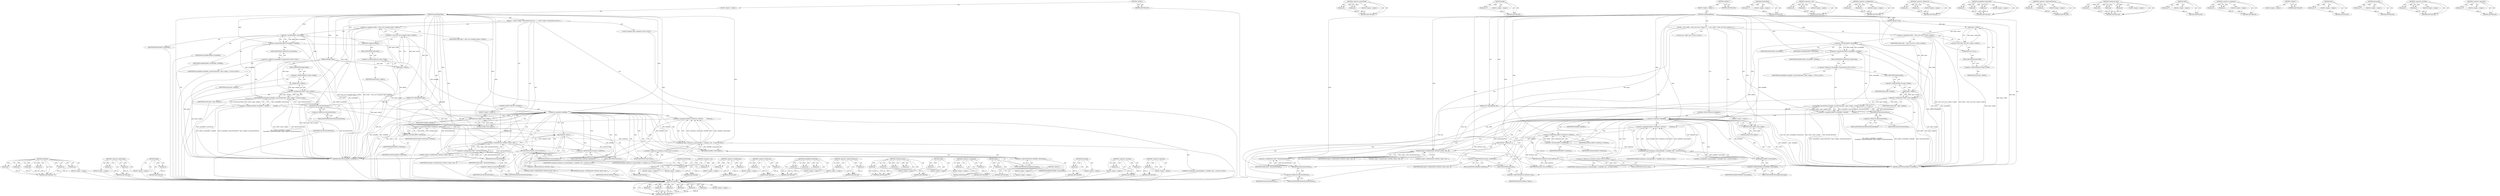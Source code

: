 digraph "&lt;operator&gt;.logicalNot" {
vulnerable_177 [label=<(METHOD,readPixels)>];
vulnerable_178 [label=<(PARAM,p1)>];
vulnerable_179 [label=<(PARAM,p2)>];
vulnerable_180 [label=<(PARAM,p3)>];
vulnerable_181 [label=<(PARAM,p4)>];
vulnerable_182 [label=<(PARAM,p5)>];
vulnerable_183 [label=<(PARAM,p6)>];
vulnerable_184 [label=<(BLOCK,&lt;empty&gt;,&lt;empty&gt;)>];
vulnerable_185 [label=<(METHOD_RETURN,ANY)>];
vulnerable_128 [label=<(METHOD,&lt;operator&gt;.greaterThan)>];
vulnerable_129 [label=<(PARAM,p1)>];
vulnerable_130 [label=<(PARAM,p2)>];
vulnerable_131 [label=<(BLOCK,&lt;empty&gt;,&lt;empty&gt;)>];
vulnerable_132 [label=<(METHOD_RETURN,ANY)>];
vulnerable_154 [label=<(METHOD,height)>];
vulnerable_155 [label=<(PARAM,p1)>];
vulnerable_156 [label=<(BLOCK,&lt;empty&gt;,&lt;empty&gt;)>];
vulnerable_157 [label=<(METHOD_RETURN,ANY)>];
vulnerable_6 [label=<(METHOD,&lt;global&gt;)<SUB>1</SUB>>];
vulnerable_7 [label=<(BLOCK,&lt;empty&gt;,&lt;empty&gt;)<SUB>1</SUB>>];
vulnerable_8 [label=<(METHOD,copySkImageData)<SUB>1</SUB>>];
vulnerable_9 [label=<(PARAM,SkImage* input)<SUB>1</SUB>>];
vulnerable_10 [label=<(PARAM,const SkImageInfo&amp; info)<SUB>2</SUB>>];
vulnerable_11 [label=<(BLOCK,{
  size_t width = static_cast&lt;size_t&gt;(input-&gt;w...,{
  size_t width = static_cast&lt;size_t&gt;(input-&gt;w...)<SUB>2</SUB>>];
vulnerable_12 [label="<(LOCAL,size_t width: size_t)<SUB>3</SUB>>"];
vulnerable_13 [label=<(&lt;operator&gt;.assignment,width = static_cast&lt;size_t&gt;(input-&gt;width()))<SUB>3</SUB>>];
vulnerable_14 [label=<(IDENTIFIER,width,width = static_cast&lt;size_t&gt;(input-&gt;width()))<SUB>3</SUB>>];
vulnerable_15 [label=<(&lt;operator&gt;.cast,static_cast&lt;size_t&gt;(input-&gt;width()))<SUB>3</SUB>>];
vulnerable_16 [label=<(UNKNOWN,size_t,size_t)<SUB>3</SUB>>];
vulnerable_17 [label=<(width,input-&gt;width())<SUB>3</SUB>>];
vulnerable_18 [label=<(&lt;operator&gt;.indirectFieldAccess,input-&gt;width)<SUB>3</SUB>>];
vulnerable_19 [label=<(IDENTIFIER,input,input-&gt;width())<SUB>3</SUB>>];
vulnerable_20 [label=<(FIELD_IDENTIFIER,width,width)<SUB>3</SUB>>];
vulnerable_21 [label=<(&lt;operator&gt;.assignment,RefPtr&lt;ArrayBuffer&gt; dstBuffer =
       ArrayBuf...)<SUB>4</SUB>>];
vulnerable_22 [label=<(&lt;operator&gt;.greaterThan,RefPtr&lt;ArrayBuffer&gt; dstBuffer)<SUB>4</SUB>>];
vulnerable_23 [label=<(&lt;operator&gt;.lessThan,RefPtr&lt;ArrayBuffer)<SUB>4</SUB>>];
vulnerable_24 [label=<(IDENTIFIER,RefPtr,RefPtr&lt;ArrayBuffer)<SUB>4</SUB>>];
vulnerable_25 [label=<(IDENTIFIER,ArrayBuffer,RefPtr&lt;ArrayBuffer)<SUB>4</SUB>>];
vulnerable_26 [label=<(IDENTIFIER,dstBuffer,RefPtr&lt;ArrayBuffer&gt; dstBuffer)<SUB>4</SUB>>];
vulnerable_27 [label="<(ArrayBuffer.createOrNull,ArrayBuffer::createOrNull(width * input-&gt;height...)<SUB>5</SUB>>"];
vulnerable_28 [label="<(&lt;operator&gt;.fieldAccess,ArrayBuffer::createOrNull)<SUB>5</SUB>>"];
vulnerable_29 [label="<(IDENTIFIER,ArrayBuffer,ArrayBuffer::createOrNull(width * input-&gt;height...)<SUB>5</SUB>>"];
vulnerable_30 [label=<(FIELD_IDENTIFIER,createOrNull,createOrNull)<SUB>5</SUB>>];
vulnerable_31 [label=<(&lt;operator&gt;.multiplication,width * input-&gt;height())<SUB>5</SUB>>];
vulnerable_32 [label=<(IDENTIFIER,width,width * input-&gt;height())<SUB>5</SUB>>];
vulnerable_33 [label=<(height,input-&gt;height())<SUB>5</SUB>>];
vulnerable_34 [label=<(&lt;operator&gt;.indirectFieldAccess,input-&gt;height)<SUB>5</SUB>>];
vulnerable_35 [label=<(IDENTIFIER,input,input-&gt;height())<SUB>5</SUB>>];
vulnerable_36 [label=<(FIELD_IDENTIFIER,height,height)<SUB>5</SUB>>];
vulnerable_37 [label=<(bytesPerPixel,info.bytesPerPixel())<SUB>5</SUB>>];
vulnerable_38 [label=<(&lt;operator&gt;.fieldAccess,info.bytesPerPixel)<SUB>5</SUB>>];
vulnerable_39 [label=<(IDENTIFIER,info,info.bytesPerPixel())<SUB>5</SUB>>];
vulnerable_40 [label=<(FIELD_IDENTIFIER,bytesPerPixel,bytesPerPixel)<SUB>5</SUB>>];
vulnerable_41 [label=<(CONTROL_STRUCTURE,IF,if (!dstBuffer))<SUB>6</SUB>>];
vulnerable_42 [label=<(&lt;operator&gt;.logicalNot,!dstBuffer)<SUB>6</SUB>>];
vulnerable_43 [label=<(IDENTIFIER,dstBuffer,!dstBuffer)<SUB>6</SUB>>];
vulnerable_44 [label=<(BLOCK,&lt;empty&gt;,&lt;empty&gt;)<SUB>7</SUB>>];
vulnerable_45 [label=<(RETURN,return nullptr;,return nullptr;)<SUB>7</SUB>>];
vulnerable_46 [label=<(LITERAL,nullptr,return nullptr;)<SUB>7</SUB>>];
vulnerable_47 [label=<(&lt;operator&gt;.assignment,RefPtr&lt;Uint8Array&gt; dstPixels =
      Uint8Array...)<SUB>8</SUB>>];
vulnerable_48 [label=<(&lt;operator&gt;.greaterThan,RefPtr&lt;Uint8Array&gt; dstPixels)<SUB>8</SUB>>];
vulnerable_49 [label=<(&lt;operator&gt;.lessThan,RefPtr&lt;Uint8Array)<SUB>8</SUB>>];
vulnerable_50 [label=<(IDENTIFIER,RefPtr,RefPtr&lt;Uint8Array)<SUB>8</SUB>>];
vulnerable_51 [label=<(IDENTIFIER,Uint8Array,RefPtr&lt;Uint8Array)<SUB>8</SUB>>];
vulnerable_52 [label=<(IDENTIFIER,dstPixels,RefPtr&lt;Uint8Array&gt; dstPixels)<SUB>8</SUB>>];
vulnerable_53 [label="<(Uint8Array.create,Uint8Array::create(dstBuffer, 0, dstBuffer-&gt;byt...)<SUB>9</SUB>>"];
vulnerable_54 [label="<(&lt;operator&gt;.fieldAccess,Uint8Array::create)<SUB>9</SUB>>"];
vulnerable_55 [label="<(IDENTIFIER,Uint8Array,Uint8Array::create(dstBuffer, 0, dstBuffer-&gt;byt...)<SUB>9</SUB>>"];
vulnerable_56 [label=<(FIELD_IDENTIFIER,create,create)<SUB>9</SUB>>];
vulnerable_57 [label="<(IDENTIFIER,dstBuffer,Uint8Array::create(dstBuffer, 0, dstBuffer-&gt;byt...)<SUB>9</SUB>>"];
vulnerable_58 [label="<(LITERAL,0,Uint8Array::create(dstBuffer, 0, dstBuffer-&gt;byt...)<SUB>9</SUB>>"];
vulnerable_59 [label=<(byteLength,dstBuffer-&gt;byteLength())<SUB>9</SUB>>];
vulnerable_60 [label=<(&lt;operator&gt;.indirectFieldAccess,dstBuffer-&gt;byteLength)<SUB>9</SUB>>];
vulnerable_61 [label=<(IDENTIFIER,dstBuffer,dstBuffer-&gt;byteLength())<SUB>9</SUB>>];
vulnerable_62 [label=<(FIELD_IDENTIFIER,byteLength,byteLength)<SUB>9</SUB>>];
vulnerable_63 [label=<(readPixels,input-&gt;readPixels(info, dstPixels-&gt;data(), widt...)<SUB>10</SUB>>];
vulnerable_64 [label=<(&lt;operator&gt;.indirectFieldAccess,input-&gt;readPixels)<SUB>10</SUB>>];
vulnerable_65 [label=<(IDENTIFIER,input,input-&gt;readPixels(info, dstPixels-&gt;data(), widt...)<SUB>10</SUB>>];
vulnerable_66 [label=<(FIELD_IDENTIFIER,readPixels,readPixels)<SUB>10</SUB>>];
vulnerable_67 [label=<(IDENTIFIER,info,input-&gt;readPixels(info, dstPixels-&gt;data(), widt...)<SUB>10</SUB>>];
vulnerable_68 [label=<(data,dstPixels-&gt;data())<SUB>10</SUB>>];
vulnerable_69 [label=<(&lt;operator&gt;.indirectFieldAccess,dstPixels-&gt;data)<SUB>10</SUB>>];
vulnerable_70 [label=<(IDENTIFIER,dstPixels,dstPixels-&gt;data())<SUB>10</SUB>>];
vulnerable_71 [label=<(FIELD_IDENTIFIER,data,data)<SUB>10</SUB>>];
vulnerable_72 [label=<(&lt;operator&gt;.multiplication,width * info.bytesPerPixel())<SUB>10</SUB>>];
vulnerable_73 [label=<(IDENTIFIER,width,width * info.bytesPerPixel())<SUB>10</SUB>>];
vulnerable_74 [label=<(bytesPerPixel,info.bytesPerPixel())<SUB>10</SUB>>];
vulnerable_75 [label=<(&lt;operator&gt;.fieldAccess,info.bytesPerPixel)<SUB>10</SUB>>];
vulnerable_76 [label=<(IDENTIFIER,info,info.bytesPerPixel())<SUB>10</SUB>>];
vulnerable_77 [label=<(FIELD_IDENTIFIER,bytesPerPixel,bytesPerPixel)<SUB>10</SUB>>];
vulnerable_78 [label=<(LITERAL,0,input-&gt;readPixels(info, dstPixels-&gt;data(), widt...)<SUB>10</SUB>>];
vulnerable_79 [label=<(LITERAL,0,input-&gt;readPixels(info, dstPixels-&gt;data(), widt...)<SUB>11</SUB>>];
vulnerable_80 [label=<(RETURN,return dstPixels;,return dstPixels;)<SUB>12</SUB>>];
vulnerable_81 [label=<(IDENTIFIER,dstPixels,return dstPixels;)<SUB>12</SUB>>];
vulnerable_82 [label=<(METHOD_RETURN,PassRefPtr&lt;Uint8Array&gt;)<SUB>1</SUB>>];
vulnerable_84 [label=<(METHOD_RETURN,ANY)<SUB>1</SUB>>];
vulnerable_158 [label=<(METHOD,bytesPerPixel)>];
vulnerable_159 [label=<(PARAM,p1)>];
vulnerable_160 [label=<(BLOCK,&lt;empty&gt;,&lt;empty&gt;)>];
vulnerable_161 [label=<(METHOD_RETURN,ANY)>];
vulnerable_114 [label=<(METHOD,&lt;operator&gt;.cast)>];
vulnerable_115 [label=<(PARAM,p1)>];
vulnerable_116 [label=<(PARAM,p2)>];
vulnerable_117 [label=<(BLOCK,&lt;empty&gt;,&lt;empty&gt;)>];
vulnerable_118 [label=<(METHOD_RETURN,ANY)>];
vulnerable_149 [label=<(METHOD,&lt;operator&gt;.multiplication)>];
vulnerable_150 [label=<(PARAM,p1)>];
vulnerable_151 [label=<(PARAM,p2)>];
vulnerable_152 [label=<(BLOCK,&lt;empty&gt;,&lt;empty&gt;)>];
vulnerable_153 [label=<(METHOD_RETURN,ANY)>];
vulnerable_144 [label=<(METHOD,&lt;operator&gt;.fieldAccess)>];
vulnerable_145 [label=<(PARAM,p1)>];
vulnerable_146 [label=<(PARAM,p2)>];
vulnerable_147 [label=<(BLOCK,&lt;empty&gt;,&lt;empty&gt;)>];
vulnerable_148 [label=<(METHOD_RETURN,ANY)>];
vulnerable_138 [label=<(METHOD,ArrayBuffer.createOrNull)>];
vulnerable_139 [label=<(PARAM,p1)>];
vulnerable_140 [label=<(PARAM,p2)>];
vulnerable_141 [label=<(PARAM,p3)>];
vulnerable_142 [label=<(BLOCK,&lt;empty&gt;,&lt;empty&gt;)>];
vulnerable_143 [label=<(METHOD_RETURN,ANY)>];
vulnerable_123 [label=<(METHOD,&lt;operator&gt;.indirectFieldAccess)>];
vulnerable_124 [label=<(PARAM,p1)>];
vulnerable_125 [label=<(PARAM,p2)>];
vulnerable_126 [label=<(BLOCK,&lt;empty&gt;,&lt;empty&gt;)>];
vulnerable_127 [label=<(METHOD_RETURN,ANY)>];
vulnerable_166 [label=<(METHOD,Uint8Array.create)>];
vulnerable_167 [label=<(PARAM,p1)>];
vulnerable_168 [label=<(PARAM,p2)>];
vulnerable_169 [label=<(PARAM,p3)>];
vulnerable_170 [label=<(PARAM,p4)>];
vulnerable_171 [label=<(BLOCK,&lt;empty&gt;,&lt;empty&gt;)>];
vulnerable_172 [label=<(METHOD_RETURN,ANY)>];
vulnerable_119 [label=<(METHOD,width)>];
vulnerable_120 [label=<(PARAM,p1)>];
vulnerable_121 [label=<(BLOCK,&lt;empty&gt;,&lt;empty&gt;)>];
vulnerable_122 [label=<(METHOD_RETURN,ANY)>];
vulnerable_109 [label=<(METHOD,&lt;operator&gt;.assignment)>];
vulnerable_110 [label=<(PARAM,p1)>];
vulnerable_111 [label=<(PARAM,p2)>];
vulnerable_112 [label=<(BLOCK,&lt;empty&gt;,&lt;empty&gt;)>];
vulnerable_113 [label=<(METHOD_RETURN,ANY)>];
vulnerable_103 [label=<(METHOD,&lt;global&gt;)<SUB>1</SUB>>];
vulnerable_104 [label=<(BLOCK,&lt;empty&gt;,&lt;empty&gt;)>];
vulnerable_105 [label=<(METHOD_RETURN,ANY)>];
vulnerable_186 [label=<(METHOD,data)>];
vulnerable_187 [label=<(PARAM,p1)>];
vulnerable_188 [label=<(BLOCK,&lt;empty&gt;,&lt;empty&gt;)>];
vulnerable_189 [label=<(METHOD_RETURN,ANY)>];
vulnerable_173 [label=<(METHOD,byteLength)>];
vulnerable_174 [label=<(PARAM,p1)>];
vulnerable_175 [label=<(BLOCK,&lt;empty&gt;,&lt;empty&gt;)>];
vulnerable_176 [label=<(METHOD_RETURN,ANY)>];
vulnerable_133 [label=<(METHOD,&lt;operator&gt;.lessThan)>];
vulnerable_134 [label=<(PARAM,p1)>];
vulnerable_135 [label=<(PARAM,p2)>];
vulnerable_136 [label=<(BLOCK,&lt;empty&gt;,&lt;empty&gt;)>];
vulnerable_137 [label=<(METHOD_RETURN,ANY)>];
vulnerable_162 [label=<(METHOD,&lt;operator&gt;.logicalNot)>];
vulnerable_163 [label=<(PARAM,p1)>];
vulnerable_164 [label=<(BLOCK,&lt;empty&gt;,&lt;empty&gt;)>];
vulnerable_165 [label=<(METHOD_RETURN,ANY)>];
fixed_177 [label=<(METHOD,readPixels)>];
fixed_178 [label=<(PARAM,p1)>];
fixed_179 [label=<(PARAM,p2)>];
fixed_180 [label=<(PARAM,p3)>];
fixed_181 [label=<(PARAM,p4)>];
fixed_182 [label=<(PARAM,p5)>];
fixed_183 [label=<(PARAM,p6)>];
fixed_184 [label=<(BLOCK,&lt;empty&gt;,&lt;empty&gt;)>];
fixed_185 [label=<(METHOD_RETURN,ANY)>];
fixed_128 [label=<(METHOD,&lt;operator&gt;.greaterThan)>];
fixed_129 [label=<(PARAM,p1)>];
fixed_130 [label=<(PARAM,p2)>];
fixed_131 [label=<(BLOCK,&lt;empty&gt;,&lt;empty&gt;)>];
fixed_132 [label=<(METHOD_RETURN,ANY)>];
fixed_154 [label=<(METHOD,height)>];
fixed_155 [label=<(PARAM,p1)>];
fixed_156 [label=<(BLOCK,&lt;empty&gt;,&lt;empty&gt;)>];
fixed_157 [label=<(METHOD_RETURN,ANY)>];
fixed_6 [label=<(METHOD,&lt;global&gt;)<SUB>1</SUB>>];
fixed_7 [label=<(BLOCK,&lt;empty&gt;,&lt;empty&gt;)<SUB>1</SUB>>];
fixed_8 [label=<(METHOD,copySkImageData)<SUB>1</SUB>>];
fixed_9 [label=<(PARAM,SkImage* input)<SUB>1</SUB>>];
fixed_10 [label=<(PARAM,const SkImageInfo&amp; info)<SUB>2</SUB>>];
fixed_11 [label=<(BLOCK,{
  // width * height * bytesPerPixel will neve...,{
  // width * height * bytesPerPixel will neve...)<SUB>2</SUB>>];
fixed_12 [label="<(LOCAL,unsigned width: unsigned)<SUB>4</SUB>>"];
fixed_13 [label=<(&lt;operator&gt;.assignment,width = static_cast&lt;unsigned&gt;(input-&gt;width()))<SUB>4</SUB>>];
fixed_14 [label=<(IDENTIFIER,width,width = static_cast&lt;unsigned&gt;(input-&gt;width()))<SUB>4</SUB>>];
fixed_15 [label=<(&lt;operator&gt;.cast,static_cast&lt;unsigned&gt;(input-&gt;width()))<SUB>4</SUB>>];
fixed_16 [label=<(UNKNOWN,unsigned,unsigned)<SUB>4</SUB>>];
fixed_17 [label=<(width,input-&gt;width())<SUB>4</SUB>>];
fixed_18 [label=<(&lt;operator&gt;.indirectFieldAccess,input-&gt;width)<SUB>4</SUB>>];
fixed_19 [label=<(IDENTIFIER,input,input-&gt;width())<SUB>4</SUB>>];
fixed_20 [label=<(FIELD_IDENTIFIER,width,width)<SUB>4</SUB>>];
fixed_21 [label=<(&lt;operator&gt;.assignment,RefPtr&lt;ArrayBuffer&gt; dstBuffer =
       ArrayBuf...)<SUB>5</SUB>>];
fixed_22 [label=<(&lt;operator&gt;.greaterThan,RefPtr&lt;ArrayBuffer&gt; dstBuffer)<SUB>5</SUB>>];
fixed_23 [label=<(&lt;operator&gt;.lessThan,RefPtr&lt;ArrayBuffer)<SUB>5</SUB>>];
fixed_24 [label=<(IDENTIFIER,RefPtr,RefPtr&lt;ArrayBuffer)<SUB>5</SUB>>];
fixed_25 [label=<(IDENTIFIER,ArrayBuffer,RefPtr&lt;ArrayBuffer)<SUB>5</SUB>>];
fixed_26 [label=<(IDENTIFIER,dstBuffer,RefPtr&lt;ArrayBuffer&gt; dstBuffer)<SUB>5</SUB>>];
fixed_27 [label="<(ArrayBuffer.createOrNull,ArrayBuffer::createOrNull(width * input-&gt;height...)<SUB>6</SUB>>"];
fixed_28 [label="<(&lt;operator&gt;.fieldAccess,ArrayBuffer::createOrNull)<SUB>6</SUB>>"];
fixed_29 [label="<(IDENTIFIER,ArrayBuffer,ArrayBuffer::createOrNull(width * input-&gt;height...)<SUB>6</SUB>>"];
fixed_30 [label=<(FIELD_IDENTIFIER,createOrNull,createOrNull)<SUB>6</SUB>>];
fixed_31 [label=<(&lt;operator&gt;.multiplication,width * input-&gt;height())<SUB>6</SUB>>];
fixed_32 [label=<(IDENTIFIER,width,width * input-&gt;height())<SUB>6</SUB>>];
fixed_33 [label=<(height,input-&gt;height())<SUB>6</SUB>>];
fixed_34 [label=<(&lt;operator&gt;.indirectFieldAccess,input-&gt;height)<SUB>6</SUB>>];
fixed_35 [label=<(IDENTIFIER,input,input-&gt;height())<SUB>6</SUB>>];
fixed_36 [label=<(FIELD_IDENTIFIER,height,height)<SUB>6</SUB>>];
fixed_37 [label=<(bytesPerPixel,info.bytesPerPixel())<SUB>6</SUB>>];
fixed_38 [label=<(&lt;operator&gt;.fieldAccess,info.bytesPerPixel)<SUB>6</SUB>>];
fixed_39 [label=<(IDENTIFIER,info,info.bytesPerPixel())<SUB>6</SUB>>];
fixed_40 [label=<(FIELD_IDENTIFIER,bytesPerPixel,bytesPerPixel)<SUB>6</SUB>>];
fixed_41 [label=<(CONTROL_STRUCTURE,IF,if (!dstBuffer))<SUB>7</SUB>>];
fixed_42 [label=<(&lt;operator&gt;.logicalNot,!dstBuffer)<SUB>7</SUB>>];
fixed_43 [label=<(IDENTIFIER,dstBuffer,!dstBuffer)<SUB>7</SUB>>];
fixed_44 [label=<(BLOCK,&lt;empty&gt;,&lt;empty&gt;)<SUB>8</SUB>>];
fixed_45 [label=<(RETURN,return nullptr;,return nullptr;)<SUB>8</SUB>>];
fixed_46 [label=<(LITERAL,nullptr,return nullptr;)<SUB>8</SUB>>];
fixed_47 [label=<(&lt;operator&gt;.assignment,RefPtr&lt;Uint8Array&gt; dstPixels =
      Uint8Array...)<SUB>9</SUB>>];
fixed_48 [label=<(&lt;operator&gt;.greaterThan,RefPtr&lt;Uint8Array&gt; dstPixels)<SUB>9</SUB>>];
fixed_49 [label=<(&lt;operator&gt;.lessThan,RefPtr&lt;Uint8Array)<SUB>9</SUB>>];
fixed_50 [label=<(IDENTIFIER,RefPtr,RefPtr&lt;Uint8Array)<SUB>9</SUB>>];
fixed_51 [label=<(IDENTIFIER,Uint8Array,RefPtr&lt;Uint8Array)<SUB>9</SUB>>];
fixed_52 [label=<(IDENTIFIER,dstPixels,RefPtr&lt;Uint8Array&gt; dstPixels)<SUB>9</SUB>>];
fixed_53 [label="<(Uint8Array.create,Uint8Array::create(dstBuffer, 0, dstBuffer-&gt;byt...)<SUB>10</SUB>>"];
fixed_54 [label="<(&lt;operator&gt;.fieldAccess,Uint8Array::create)<SUB>10</SUB>>"];
fixed_55 [label="<(IDENTIFIER,Uint8Array,Uint8Array::create(dstBuffer, 0, dstBuffer-&gt;byt...)<SUB>10</SUB>>"];
fixed_56 [label=<(FIELD_IDENTIFIER,create,create)<SUB>10</SUB>>];
fixed_57 [label="<(IDENTIFIER,dstBuffer,Uint8Array::create(dstBuffer, 0, dstBuffer-&gt;byt...)<SUB>10</SUB>>"];
fixed_58 [label="<(LITERAL,0,Uint8Array::create(dstBuffer, 0, dstBuffer-&gt;byt...)<SUB>10</SUB>>"];
fixed_59 [label=<(byteLength,dstBuffer-&gt;byteLength())<SUB>10</SUB>>];
fixed_60 [label=<(&lt;operator&gt;.indirectFieldAccess,dstBuffer-&gt;byteLength)<SUB>10</SUB>>];
fixed_61 [label=<(IDENTIFIER,dstBuffer,dstBuffer-&gt;byteLength())<SUB>10</SUB>>];
fixed_62 [label=<(FIELD_IDENTIFIER,byteLength,byteLength)<SUB>10</SUB>>];
fixed_63 [label=<(readPixels,input-&gt;readPixels(info, dstPixels-&gt;data(), widt...)<SUB>11</SUB>>];
fixed_64 [label=<(&lt;operator&gt;.indirectFieldAccess,input-&gt;readPixels)<SUB>11</SUB>>];
fixed_65 [label=<(IDENTIFIER,input,input-&gt;readPixels(info, dstPixels-&gt;data(), widt...)<SUB>11</SUB>>];
fixed_66 [label=<(FIELD_IDENTIFIER,readPixels,readPixels)<SUB>11</SUB>>];
fixed_67 [label=<(IDENTIFIER,info,input-&gt;readPixels(info, dstPixels-&gt;data(), widt...)<SUB>11</SUB>>];
fixed_68 [label=<(data,dstPixels-&gt;data())<SUB>11</SUB>>];
fixed_69 [label=<(&lt;operator&gt;.indirectFieldAccess,dstPixels-&gt;data)<SUB>11</SUB>>];
fixed_70 [label=<(IDENTIFIER,dstPixels,dstPixels-&gt;data())<SUB>11</SUB>>];
fixed_71 [label=<(FIELD_IDENTIFIER,data,data)<SUB>11</SUB>>];
fixed_72 [label=<(&lt;operator&gt;.multiplication,width * info.bytesPerPixel())<SUB>11</SUB>>];
fixed_73 [label=<(IDENTIFIER,width,width * info.bytesPerPixel())<SUB>11</SUB>>];
fixed_74 [label=<(bytesPerPixel,info.bytesPerPixel())<SUB>11</SUB>>];
fixed_75 [label=<(&lt;operator&gt;.fieldAccess,info.bytesPerPixel)<SUB>11</SUB>>];
fixed_76 [label=<(IDENTIFIER,info,info.bytesPerPixel())<SUB>11</SUB>>];
fixed_77 [label=<(FIELD_IDENTIFIER,bytesPerPixel,bytesPerPixel)<SUB>11</SUB>>];
fixed_78 [label=<(LITERAL,0,input-&gt;readPixels(info, dstPixels-&gt;data(), widt...)<SUB>11</SUB>>];
fixed_79 [label=<(LITERAL,0,input-&gt;readPixels(info, dstPixels-&gt;data(), widt...)<SUB>12</SUB>>];
fixed_80 [label=<(RETURN,return dstPixels;,return dstPixels;)<SUB>13</SUB>>];
fixed_81 [label=<(IDENTIFIER,dstPixels,return dstPixels;)<SUB>13</SUB>>];
fixed_82 [label=<(METHOD_RETURN,PassRefPtr&lt;Uint8Array&gt;)<SUB>1</SUB>>];
fixed_84 [label=<(METHOD_RETURN,ANY)<SUB>1</SUB>>];
fixed_158 [label=<(METHOD,bytesPerPixel)>];
fixed_159 [label=<(PARAM,p1)>];
fixed_160 [label=<(BLOCK,&lt;empty&gt;,&lt;empty&gt;)>];
fixed_161 [label=<(METHOD_RETURN,ANY)>];
fixed_114 [label=<(METHOD,&lt;operator&gt;.cast)>];
fixed_115 [label=<(PARAM,p1)>];
fixed_116 [label=<(PARAM,p2)>];
fixed_117 [label=<(BLOCK,&lt;empty&gt;,&lt;empty&gt;)>];
fixed_118 [label=<(METHOD_RETURN,ANY)>];
fixed_149 [label=<(METHOD,&lt;operator&gt;.multiplication)>];
fixed_150 [label=<(PARAM,p1)>];
fixed_151 [label=<(PARAM,p2)>];
fixed_152 [label=<(BLOCK,&lt;empty&gt;,&lt;empty&gt;)>];
fixed_153 [label=<(METHOD_RETURN,ANY)>];
fixed_144 [label=<(METHOD,&lt;operator&gt;.fieldAccess)>];
fixed_145 [label=<(PARAM,p1)>];
fixed_146 [label=<(PARAM,p2)>];
fixed_147 [label=<(BLOCK,&lt;empty&gt;,&lt;empty&gt;)>];
fixed_148 [label=<(METHOD_RETURN,ANY)>];
fixed_138 [label=<(METHOD,ArrayBuffer.createOrNull)>];
fixed_139 [label=<(PARAM,p1)>];
fixed_140 [label=<(PARAM,p2)>];
fixed_141 [label=<(PARAM,p3)>];
fixed_142 [label=<(BLOCK,&lt;empty&gt;,&lt;empty&gt;)>];
fixed_143 [label=<(METHOD_RETURN,ANY)>];
fixed_123 [label=<(METHOD,&lt;operator&gt;.indirectFieldAccess)>];
fixed_124 [label=<(PARAM,p1)>];
fixed_125 [label=<(PARAM,p2)>];
fixed_126 [label=<(BLOCK,&lt;empty&gt;,&lt;empty&gt;)>];
fixed_127 [label=<(METHOD_RETURN,ANY)>];
fixed_166 [label=<(METHOD,Uint8Array.create)>];
fixed_167 [label=<(PARAM,p1)>];
fixed_168 [label=<(PARAM,p2)>];
fixed_169 [label=<(PARAM,p3)>];
fixed_170 [label=<(PARAM,p4)>];
fixed_171 [label=<(BLOCK,&lt;empty&gt;,&lt;empty&gt;)>];
fixed_172 [label=<(METHOD_RETURN,ANY)>];
fixed_119 [label=<(METHOD,width)>];
fixed_120 [label=<(PARAM,p1)>];
fixed_121 [label=<(BLOCK,&lt;empty&gt;,&lt;empty&gt;)>];
fixed_122 [label=<(METHOD_RETURN,ANY)>];
fixed_109 [label=<(METHOD,&lt;operator&gt;.assignment)>];
fixed_110 [label=<(PARAM,p1)>];
fixed_111 [label=<(PARAM,p2)>];
fixed_112 [label=<(BLOCK,&lt;empty&gt;,&lt;empty&gt;)>];
fixed_113 [label=<(METHOD_RETURN,ANY)>];
fixed_103 [label=<(METHOD,&lt;global&gt;)<SUB>1</SUB>>];
fixed_104 [label=<(BLOCK,&lt;empty&gt;,&lt;empty&gt;)>];
fixed_105 [label=<(METHOD_RETURN,ANY)>];
fixed_186 [label=<(METHOD,data)>];
fixed_187 [label=<(PARAM,p1)>];
fixed_188 [label=<(BLOCK,&lt;empty&gt;,&lt;empty&gt;)>];
fixed_189 [label=<(METHOD_RETURN,ANY)>];
fixed_173 [label=<(METHOD,byteLength)>];
fixed_174 [label=<(PARAM,p1)>];
fixed_175 [label=<(BLOCK,&lt;empty&gt;,&lt;empty&gt;)>];
fixed_176 [label=<(METHOD_RETURN,ANY)>];
fixed_133 [label=<(METHOD,&lt;operator&gt;.lessThan)>];
fixed_134 [label=<(PARAM,p1)>];
fixed_135 [label=<(PARAM,p2)>];
fixed_136 [label=<(BLOCK,&lt;empty&gt;,&lt;empty&gt;)>];
fixed_137 [label=<(METHOD_RETURN,ANY)>];
fixed_162 [label=<(METHOD,&lt;operator&gt;.logicalNot)>];
fixed_163 [label=<(PARAM,p1)>];
fixed_164 [label=<(BLOCK,&lt;empty&gt;,&lt;empty&gt;)>];
fixed_165 [label=<(METHOD_RETURN,ANY)>];
vulnerable_177 -> vulnerable_178  [key=0, label="AST: "];
vulnerable_177 -> vulnerable_178  [key=1, label="DDG: "];
vulnerable_177 -> vulnerable_184  [key=0, label="AST: "];
vulnerable_177 -> vulnerable_179  [key=0, label="AST: "];
vulnerable_177 -> vulnerable_179  [key=1, label="DDG: "];
vulnerable_177 -> vulnerable_185  [key=0, label="AST: "];
vulnerable_177 -> vulnerable_185  [key=1, label="CFG: "];
vulnerable_177 -> vulnerable_180  [key=0, label="AST: "];
vulnerable_177 -> vulnerable_180  [key=1, label="DDG: "];
vulnerable_177 -> vulnerable_181  [key=0, label="AST: "];
vulnerable_177 -> vulnerable_181  [key=1, label="DDG: "];
vulnerable_177 -> vulnerable_182  [key=0, label="AST: "];
vulnerable_177 -> vulnerable_182  [key=1, label="DDG: "];
vulnerable_177 -> vulnerable_183  [key=0, label="AST: "];
vulnerable_177 -> vulnerable_183  [key=1, label="DDG: "];
vulnerable_178 -> vulnerable_185  [key=0, label="DDG: p1"];
vulnerable_179 -> vulnerable_185  [key=0, label="DDG: p2"];
vulnerable_180 -> vulnerable_185  [key=0, label="DDG: p3"];
vulnerable_181 -> vulnerable_185  [key=0, label="DDG: p4"];
vulnerable_182 -> vulnerable_185  [key=0, label="DDG: p5"];
vulnerable_183 -> vulnerable_185  [key=0, label="DDG: p6"];
vulnerable_128 -> vulnerable_129  [key=0, label="AST: "];
vulnerable_128 -> vulnerable_129  [key=1, label="DDG: "];
vulnerable_128 -> vulnerable_131  [key=0, label="AST: "];
vulnerable_128 -> vulnerable_130  [key=0, label="AST: "];
vulnerable_128 -> vulnerable_130  [key=1, label="DDG: "];
vulnerable_128 -> vulnerable_132  [key=0, label="AST: "];
vulnerable_128 -> vulnerable_132  [key=1, label="CFG: "];
vulnerable_129 -> vulnerable_132  [key=0, label="DDG: p1"];
vulnerable_130 -> vulnerable_132  [key=0, label="DDG: p2"];
vulnerable_154 -> vulnerable_155  [key=0, label="AST: "];
vulnerable_154 -> vulnerable_155  [key=1, label="DDG: "];
vulnerable_154 -> vulnerable_156  [key=0, label="AST: "];
vulnerable_154 -> vulnerable_157  [key=0, label="AST: "];
vulnerable_154 -> vulnerable_157  [key=1, label="CFG: "];
vulnerable_155 -> vulnerable_157  [key=0, label="DDG: p1"];
vulnerable_6 -> vulnerable_7  [key=0, label="AST: "];
vulnerable_6 -> vulnerable_84  [key=0, label="AST: "];
vulnerable_6 -> vulnerable_84  [key=1, label="CFG: "];
vulnerable_7 -> vulnerable_8  [key=0, label="AST: "];
vulnerable_8 -> vulnerable_9  [key=0, label="AST: "];
vulnerable_8 -> vulnerable_9  [key=1, label="DDG: "];
vulnerable_8 -> vulnerable_10  [key=0, label="AST: "];
vulnerable_8 -> vulnerable_10  [key=1, label="DDG: "];
vulnerable_8 -> vulnerable_11  [key=0, label="AST: "];
vulnerable_8 -> vulnerable_82  [key=0, label="AST: "];
vulnerable_8 -> vulnerable_16  [key=0, label="CFG: "];
vulnerable_8 -> vulnerable_63  [key=0, label="DDG: "];
vulnerable_8 -> vulnerable_81  [key=0, label="DDG: "];
vulnerable_8 -> vulnerable_22  [key=0, label="DDG: "];
vulnerable_8 -> vulnerable_42  [key=0, label="DDG: "];
vulnerable_8 -> vulnerable_45  [key=0, label="DDG: "];
vulnerable_8 -> vulnerable_48  [key=0, label="DDG: "];
vulnerable_8 -> vulnerable_53  [key=0, label="DDG: "];
vulnerable_8 -> vulnerable_72  [key=0, label="DDG: "];
vulnerable_8 -> vulnerable_23  [key=0, label="DDG: "];
vulnerable_8 -> vulnerable_31  [key=0, label="DDG: "];
vulnerable_8 -> vulnerable_46  [key=0, label="DDG: "];
vulnerable_8 -> vulnerable_49  [key=0, label="DDG: "];
vulnerable_9 -> vulnerable_82  [key=0, label="DDG: input"];
vulnerable_9 -> vulnerable_63  [key=0, label="DDG: input"];
vulnerable_9 -> vulnerable_17  [key=0, label="DDG: input"];
vulnerable_9 -> vulnerable_33  [key=0, label="DDG: input"];
vulnerable_10 -> vulnerable_82  [key=0, label="DDG: info"];
vulnerable_10 -> vulnerable_63  [key=0, label="DDG: info"];
vulnerable_10 -> vulnerable_37  [key=0, label="DDG: info"];
vulnerable_10 -> vulnerable_74  [key=0, label="DDG: info"];
vulnerable_11 -> vulnerable_12  [key=0, label="AST: "];
vulnerable_11 -> vulnerable_13  [key=0, label="AST: "];
vulnerable_11 -> vulnerable_21  [key=0, label="AST: "];
vulnerable_11 -> vulnerable_41  [key=0, label="AST: "];
vulnerable_11 -> vulnerable_47  [key=0, label="AST: "];
vulnerable_11 -> vulnerable_63  [key=0, label="AST: "];
vulnerable_11 -> vulnerable_80  [key=0, label="AST: "];
vulnerable_13 -> vulnerable_14  [key=0, label="AST: "];
vulnerable_13 -> vulnerable_15  [key=0, label="AST: "];
vulnerable_13 -> vulnerable_23  [key=0, label="CFG: "];
vulnerable_13 -> vulnerable_82  [key=0, label="DDG: static_cast&lt;size_t&gt;(input-&gt;width())"];
vulnerable_13 -> vulnerable_82  [key=1, label="DDG: width = static_cast&lt;size_t&gt;(input-&gt;width())"];
vulnerable_13 -> vulnerable_31  [key=0, label="DDG: width"];
vulnerable_15 -> vulnerable_16  [key=0, label="AST: "];
vulnerable_15 -> vulnerable_17  [key=0, label="AST: "];
vulnerable_15 -> vulnerable_13  [key=0, label="CFG: "];
vulnerable_15 -> vulnerable_82  [key=0, label="DDG: input-&gt;width()"];
vulnerable_16 -> vulnerable_20  [key=0, label="CFG: "];
vulnerable_17 -> vulnerable_18  [key=0, label="AST: "];
vulnerable_17 -> vulnerable_15  [key=0, label="CFG: "];
vulnerable_17 -> vulnerable_15  [key=1, label="DDG: input-&gt;width"];
vulnerable_17 -> vulnerable_82  [key=0, label="DDG: input-&gt;width"];
vulnerable_17 -> vulnerable_13  [key=0, label="DDG: input-&gt;width"];
vulnerable_18 -> vulnerable_19  [key=0, label="AST: "];
vulnerable_18 -> vulnerable_20  [key=0, label="AST: "];
vulnerable_18 -> vulnerable_17  [key=0, label="CFG: "];
vulnerable_20 -> vulnerable_18  [key=0, label="CFG: "];
vulnerable_21 -> vulnerable_22  [key=0, label="AST: "];
vulnerable_21 -> vulnerable_27  [key=0, label="AST: "];
vulnerable_21 -> vulnerable_42  [key=0, label="CFG: "];
vulnerable_21 -> vulnerable_82  [key=0, label="DDG: RefPtr&lt;ArrayBuffer&gt; dstBuffer"];
vulnerable_21 -> vulnerable_82  [key=1, label="DDG: ArrayBuffer::createOrNull(width * input-&gt;height(), info.bytesPerPixel())"];
vulnerable_21 -> vulnerable_82  [key=2, label="DDG: RefPtr&lt;ArrayBuffer&gt; dstBuffer =
       ArrayBuffer::createOrNull(width * input-&gt;height(), info.bytesPerPixel())"];
vulnerable_22 -> vulnerable_23  [key=0, label="AST: "];
vulnerable_22 -> vulnerable_26  [key=0, label="AST: "];
vulnerable_22 -> vulnerable_30  [key=0, label="CFG: "];
vulnerable_22 -> vulnerable_82  [key=0, label="DDG: RefPtr&lt;ArrayBuffer"];
vulnerable_22 -> vulnerable_42  [key=0, label="DDG: dstBuffer"];
vulnerable_23 -> vulnerable_24  [key=0, label="AST: "];
vulnerable_23 -> vulnerable_25  [key=0, label="AST: "];
vulnerable_23 -> vulnerable_22  [key=0, label="CFG: "];
vulnerable_23 -> vulnerable_22  [key=1, label="DDG: RefPtr"];
vulnerable_23 -> vulnerable_22  [key=2, label="DDG: ArrayBuffer"];
vulnerable_23 -> vulnerable_82  [key=0, label="DDG: RefPtr"];
vulnerable_23 -> vulnerable_82  [key=1, label="DDG: ArrayBuffer"];
vulnerable_23 -> vulnerable_27  [key=0, label="DDG: ArrayBuffer"];
vulnerable_23 -> vulnerable_49  [key=0, label="DDG: RefPtr"];
vulnerable_27 -> vulnerable_28  [key=0, label="AST: "];
vulnerable_27 -> vulnerable_31  [key=0, label="AST: "];
vulnerable_27 -> vulnerable_37  [key=0, label="AST: "];
vulnerable_27 -> vulnerable_21  [key=0, label="CFG: "];
vulnerable_27 -> vulnerable_21  [key=1, label="DDG: ArrayBuffer::createOrNull"];
vulnerable_27 -> vulnerable_21  [key=2, label="DDG: width * input-&gt;height()"];
vulnerable_27 -> vulnerable_21  [key=3, label="DDG: info.bytesPerPixel()"];
vulnerable_27 -> vulnerable_82  [key=0, label="DDG: ArrayBuffer::createOrNull"];
vulnerable_27 -> vulnerable_82  [key=1, label="DDG: width * input-&gt;height()"];
vulnerable_27 -> vulnerable_82  [key=2, label="DDG: info.bytesPerPixel()"];
vulnerable_28 -> vulnerable_29  [key=0, label="AST: "];
vulnerable_28 -> vulnerable_30  [key=0, label="AST: "];
vulnerable_28 -> vulnerable_36  [key=0, label="CFG: "];
vulnerable_30 -> vulnerable_28  [key=0, label="CFG: "];
vulnerable_31 -> vulnerable_32  [key=0, label="AST: "];
vulnerable_31 -> vulnerable_33  [key=0, label="AST: "];
vulnerable_31 -> vulnerable_40  [key=0, label="CFG: "];
vulnerable_31 -> vulnerable_82  [key=0, label="DDG: width"];
vulnerable_31 -> vulnerable_82  [key=1, label="DDG: input-&gt;height()"];
vulnerable_31 -> vulnerable_27  [key=0, label="DDG: width"];
vulnerable_31 -> vulnerable_27  [key=1, label="DDG: input-&gt;height()"];
vulnerable_31 -> vulnerable_72  [key=0, label="DDG: width"];
vulnerable_33 -> vulnerable_34  [key=0, label="AST: "];
vulnerable_33 -> vulnerable_31  [key=0, label="CFG: "];
vulnerable_33 -> vulnerable_31  [key=1, label="DDG: input-&gt;height"];
vulnerable_33 -> vulnerable_82  [key=0, label="DDG: input-&gt;height"];
vulnerable_34 -> vulnerable_35  [key=0, label="AST: "];
vulnerable_34 -> vulnerable_36  [key=0, label="AST: "];
vulnerable_34 -> vulnerable_33  [key=0, label="CFG: "];
vulnerable_36 -> vulnerable_34  [key=0, label="CFG: "];
vulnerable_37 -> vulnerable_38  [key=0, label="AST: "];
vulnerable_37 -> vulnerable_27  [key=0, label="CFG: "];
vulnerable_37 -> vulnerable_27  [key=1, label="DDG: info.bytesPerPixel"];
vulnerable_37 -> vulnerable_82  [key=0, label="DDG: info.bytesPerPixel"];
vulnerable_37 -> vulnerable_74  [key=0, label="DDG: info.bytesPerPixel"];
vulnerable_38 -> vulnerable_39  [key=0, label="AST: "];
vulnerable_38 -> vulnerable_40  [key=0, label="AST: "];
vulnerable_38 -> vulnerable_37  [key=0, label="CFG: "];
vulnerable_40 -> vulnerable_38  [key=0, label="CFG: "];
vulnerable_41 -> vulnerable_42  [key=0, label="AST: "];
vulnerable_41 -> vulnerable_44  [key=0, label="AST: "];
vulnerable_42 -> vulnerable_43  [key=0, label="AST: "];
vulnerable_42 -> vulnerable_45  [key=0, label="CFG: "];
vulnerable_42 -> vulnerable_45  [key=1, label="CDG: "];
vulnerable_42 -> vulnerable_49  [key=0, label="CFG: "];
vulnerable_42 -> vulnerable_49  [key=1, label="CDG: "];
vulnerable_42 -> vulnerable_82  [key=0, label="DDG: dstBuffer"];
vulnerable_42 -> vulnerable_82  [key=1, label="DDG: !dstBuffer"];
vulnerable_42 -> vulnerable_53  [key=0, label="DDG: dstBuffer"];
vulnerable_42 -> vulnerable_53  [key=1, label="CDG: "];
vulnerable_42 -> vulnerable_59  [key=0, label="DDG: dstBuffer"];
vulnerable_42 -> vulnerable_59  [key=1, label="CDG: "];
vulnerable_42 -> vulnerable_80  [key=0, label="CDG: "];
vulnerable_42 -> vulnerable_47  [key=0, label="CDG: "];
vulnerable_42 -> vulnerable_48  [key=0, label="CDG: "];
vulnerable_42 -> vulnerable_68  [key=0, label="CDG: "];
vulnerable_42 -> vulnerable_60  [key=0, label="CDG: "];
vulnerable_42 -> vulnerable_77  [key=0, label="CDG: "];
vulnerable_42 -> vulnerable_64  [key=0, label="CDG: "];
vulnerable_42 -> vulnerable_66  [key=0, label="CDG: "];
vulnerable_42 -> vulnerable_71  [key=0, label="CDG: "];
vulnerable_42 -> vulnerable_75  [key=0, label="CDG: "];
vulnerable_42 -> vulnerable_72  [key=0, label="CDG: "];
vulnerable_42 -> vulnerable_56  [key=0, label="CDG: "];
vulnerable_42 -> vulnerable_69  [key=0, label="CDG: "];
vulnerable_42 -> vulnerable_74  [key=0, label="CDG: "];
vulnerable_42 -> vulnerable_63  [key=0, label="CDG: "];
vulnerable_42 -> vulnerable_54  [key=0, label="CDG: "];
vulnerable_42 -> vulnerable_62  [key=0, label="CDG: "];
vulnerable_44 -> vulnerable_45  [key=0, label="AST: "];
vulnerable_45 -> vulnerable_46  [key=0, label="AST: "];
vulnerable_45 -> vulnerable_82  [key=0, label="CFG: "];
vulnerable_45 -> vulnerable_82  [key=1, label="DDG: &lt;RET&gt;"];
vulnerable_46 -> vulnerable_45  [key=0, label="DDG: nullptr"];
vulnerable_47 -> vulnerable_48  [key=0, label="AST: "];
vulnerable_47 -> vulnerable_53  [key=0, label="AST: "];
vulnerable_47 -> vulnerable_66  [key=0, label="CFG: "];
vulnerable_48 -> vulnerable_49  [key=0, label="AST: "];
vulnerable_48 -> vulnerable_52  [key=0, label="AST: "];
vulnerable_48 -> vulnerable_56  [key=0, label="CFG: "];
vulnerable_48 -> vulnerable_81  [key=0, label="DDG: dstPixels"];
vulnerable_48 -> vulnerable_68  [key=0, label="DDG: dstPixels"];
vulnerable_49 -> vulnerable_50  [key=0, label="AST: "];
vulnerable_49 -> vulnerable_51  [key=0, label="AST: "];
vulnerable_49 -> vulnerable_48  [key=0, label="CFG: "];
vulnerable_49 -> vulnerable_48  [key=1, label="DDG: RefPtr"];
vulnerable_49 -> vulnerable_48  [key=2, label="DDG: Uint8Array"];
vulnerable_49 -> vulnerable_53  [key=0, label="DDG: Uint8Array"];
vulnerable_53 -> vulnerable_54  [key=0, label="AST: "];
vulnerable_53 -> vulnerable_57  [key=0, label="AST: "];
vulnerable_53 -> vulnerable_58  [key=0, label="AST: "];
vulnerable_53 -> vulnerable_59  [key=0, label="AST: "];
vulnerable_53 -> vulnerable_47  [key=0, label="CFG: "];
vulnerable_53 -> vulnerable_47  [key=1, label="DDG: Uint8Array::create"];
vulnerable_53 -> vulnerable_47  [key=2, label="DDG: dstBuffer"];
vulnerable_53 -> vulnerable_47  [key=3, label="DDG: 0"];
vulnerable_53 -> vulnerable_47  [key=4, label="DDG: dstBuffer-&gt;byteLength()"];
vulnerable_54 -> vulnerable_55  [key=0, label="AST: "];
vulnerable_54 -> vulnerable_56  [key=0, label="AST: "];
vulnerable_54 -> vulnerable_62  [key=0, label="CFG: "];
vulnerable_56 -> vulnerable_54  [key=0, label="CFG: "];
vulnerable_59 -> vulnerable_60  [key=0, label="AST: "];
vulnerable_59 -> vulnerable_53  [key=0, label="CFG: "];
vulnerable_59 -> vulnerable_53  [key=1, label="DDG: dstBuffer-&gt;byteLength"];
vulnerable_60 -> vulnerable_61  [key=0, label="AST: "];
vulnerable_60 -> vulnerable_62  [key=0, label="AST: "];
vulnerable_60 -> vulnerable_59  [key=0, label="CFG: "];
vulnerable_62 -> vulnerable_60  [key=0, label="CFG: "];
vulnerable_63 -> vulnerable_64  [key=0, label="AST: "];
vulnerable_63 -> vulnerable_67  [key=0, label="AST: "];
vulnerable_63 -> vulnerable_68  [key=0, label="AST: "];
vulnerable_63 -> vulnerable_72  [key=0, label="AST: "];
vulnerable_63 -> vulnerable_78  [key=0, label="AST: "];
vulnerable_63 -> vulnerable_79  [key=0, label="AST: "];
vulnerable_63 -> vulnerable_80  [key=0, label="CFG: "];
vulnerable_64 -> vulnerable_65  [key=0, label="AST: "];
vulnerable_64 -> vulnerable_66  [key=0, label="AST: "];
vulnerable_64 -> vulnerable_71  [key=0, label="CFG: "];
vulnerable_66 -> vulnerable_64  [key=0, label="CFG: "];
vulnerable_68 -> vulnerable_69  [key=0, label="AST: "];
vulnerable_68 -> vulnerable_77  [key=0, label="CFG: "];
vulnerable_68 -> vulnerable_63  [key=0, label="DDG: dstPixels-&gt;data"];
vulnerable_68 -> vulnerable_81  [key=0, label="DDG: dstPixels-&gt;data"];
vulnerable_69 -> vulnerable_70  [key=0, label="AST: "];
vulnerable_69 -> vulnerable_71  [key=0, label="AST: "];
vulnerable_69 -> vulnerable_68  [key=0, label="CFG: "];
vulnerable_71 -> vulnerable_69  [key=0, label="CFG: "];
vulnerable_72 -> vulnerable_73  [key=0, label="AST: "];
vulnerable_72 -> vulnerable_74  [key=0, label="AST: "];
vulnerable_72 -> vulnerable_63  [key=0, label="CFG: "];
vulnerable_72 -> vulnerable_63  [key=1, label="DDG: width"];
vulnerable_72 -> vulnerable_63  [key=2, label="DDG: info.bytesPerPixel()"];
vulnerable_74 -> vulnerable_75  [key=0, label="AST: "];
vulnerable_74 -> vulnerable_72  [key=0, label="CFG: "];
vulnerable_74 -> vulnerable_72  [key=1, label="DDG: info.bytesPerPixel"];
vulnerable_74 -> vulnerable_63  [key=0, label="DDG: info.bytesPerPixel"];
vulnerable_75 -> vulnerable_76  [key=0, label="AST: "];
vulnerable_75 -> vulnerable_77  [key=0, label="AST: "];
vulnerable_75 -> vulnerable_74  [key=0, label="CFG: "];
vulnerable_77 -> vulnerable_75  [key=0, label="CFG: "];
vulnerable_80 -> vulnerable_81  [key=0, label="AST: "];
vulnerable_80 -> vulnerable_82  [key=0, label="CFG: "];
vulnerable_80 -> vulnerable_82  [key=1, label="DDG: &lt;RET&gt;"];
vulnerable_81 -> vulnerable_80  [key=0, label="DDG: dstPixels"];
vulnerable_158 -> vulnerable_159  [key=0, label="AST: "];
vulnerable_158 -> vulnerable_159  [key=1, label="DDG: "];
vulnerable_158 -> vulnerable_160  [key=0, label="AST: "];
vulnerable_158 -> vulnerable_161  [key=0, label="AST: "];
vulnerable_158 -> vulnerable_161  [key=1, label="CFG: "];
vulnerable_159 -> vulnerable_161  [key=0, label="DDG: p1"];
vulnerable_114 -> vulnerable_115  [key=0, label="AST: "];
vulnerable_114 -> vulnerable_115  [key=1, label="DDG: "];
vulnerable_114 -> vulnerable_117  [key=0, label="AST: "];
vulnerable_114 -> vulnerable_116  [key=0, label="AST: "];
vulnerable_114 -> vulnerable_116  [key=1, label="DDG: "];
vulnerable_114 -> vulnerable_118  [key=0, label="AST: "];
vulnerable_114 -> vulnerable_118  [key=1, label="CFG: "];
vulnerable_115 -> vulnerable_118  [key=0, label="DDG: p1"];
vulnerable_116 -> vulnerable_118  [key=0, label="DDG: p2"];
vulnerable_149 -> vulnerable_150  [key=0, label="AST: "];
vulnerable_149 -> vulnerable_150  [key=1, label="DDG: "];
vulnerable_149 -> vulnerable_152  [key=0, label="AST: "];
vulnerable_149 -> vulnerable_151  [key=0, label="AST: "];
vulnerable_149 -> vulnerable_151  [key=1, label="DDG: "];
vulnerable_149 -> vulnerable_153  [key=0, label="AST: "];
vulnerable_149 -> vulnerable_153  [key=1, label="CFG: "];
vulnerable_150 -> vulnerable_153  [key=0, label="DDG: p1"];
vulnerable_151 -> vulnerable_153  [key=0, label="DDG: p2"];
vulnerable_144 -> vulnerable_145  [key=0, label="AST: "];
vulnerable_144 -> vulnerable_145  [key=1, label="DDG: "];
vulnerable_144 -> vulnerable_147  [key=0, label="AST: "];
vulnerable_144 -> vulnerable_146  [key=0, label="AST: "];
vulnerable_144 -> vulnerable_146  [key=1, label="DDG: "];
vulnerable_144 -> vulnerable_148  [key=0, label="AST: "];
vulnerable_144 -> vulnerable_148  [key=1, label="CFG: "];
vulnerable_145 -> vulnerable_148  [key=0, label="DDG: p1"];
vulnerable_146 -> vulnerable_148  [key=0, label="DDG: p2"];
vulnerable_138 -> vulnerable_139  [key=0, label="AST: "];
vulnerable_138 -> vulnerable_139  [key=1, label="DDG: "];
vulnerable_138 -> vulnerable_142  [key=0, label="AST: "];
vulnerable_138 -> vulnerable_140  [key=0, label="AST: "];
vulnerable_138 -> vulnerable_140  [key=1, label="DDG: "];
vulnerable_138 -> vulnerable_143  [key=0, label="AST: "];
vulnerable_138 -> vulnerable_143  [key=1, label="CFG: "];
vulnerable_138 -> vulnerable_141  [key=0, label="AST: "];
vulnerable_138 -> vulnerable_141  [key=1, label="DDG: "];
vulnerable_139 -> vulnerable_143  [key=0, label="DDG: p1"];
vulnerable_140 -> vulnerable_143  [key=0, label="DDG: p2"];
vulnerable_141 -> vulnerable_143  [key=0, label="DDG: p3"];
vulnerable_123 -> vulnerable_124  [key=0, label="AST: "];
vulnerable_123 -> vulnerable_124  [key=1, label="DDG: "];
vulnerable_123 -> vulnerable_126  [key=0, label="AST: "];
vulnerable_123 -> vulnerable_125  [key=0, label="AST: "];
vulnerable_123 -> vulnerable_125  [key=1, label="DDG: "];
vulnerable_123 -> vulnerable_127  [key=0, label="AST: "];
vulnerable_123 -> vulnerable_127  [key=1, label="CFG: "];
vulnerable_124 -> vulnerable_127  [key=0, label="DDG: p1"];
vulnerable_125 -> vulnerable_127  [key=0, label="DDG: p2"];
vulnerable_166 -> vulnerable_167  [key=0, label="AST: "];
vulnerable_166 -> vulnerable_167  [key=1, label="DDG: "];
vulnerable_166 -> vulnerable_171  [key=0, label="AST: "];
vulnerable_166 -> vulnerable_168  [key=0, label="AST: "];
vulnerable_166 -> vulnerable_168  [key=1, label="DDG: "];
vulnerable_166 -> vulnerable_172  [key=0, label="AST: "];
vulnerable_166 -> vulnerable_172  [key=1, label="CFG: "];
vulnerable_166 -> vulnerable_169  [key=0, label="AST: "];
vulnerable_166 -> vulnerable_169  [key=1, label="DDG: "];
vulnerable_166 -> vulnerable_170  [key=0, label="AST: "];
vulnerable_166 -> vulnerable_170  [key=1, label="DDG: "];
vulnerable_167 -> vulnerable_172  [key=0, label="DDG: p1"];
vulnerable_168 -> vulnerable_172  [key=0, label="DDG: p2"];
vulnerable_169 -> vulnerable_172  [key=0, label="DDG: p3"];
vulnerable_170 -> vulnerable_172  [key=0, label="DDG: p4"];
vulnerable_119 -> vulnerable_120  [key=0, label="AST: "];
vulnerable_119 -> vulnerable_120  [key=1, label="DDG: "];
vulnerable_119 -> vulnerable_121  [key=0, label="AST: "];
vulnerable_119 -> vulnerable_122  [key=0, label="AST: "];
vulnerable_119 -> vulnerable_122  [key=1, label="CFG: "];
vulnerable_120 -> vulnerable_122  [key=0, label="DDG: p1"];
vulnerable_109 -> vulnerable_110  [key=0, label="AST: "];
vulnerable_109 -> vulnerable_110  [key=1, label="DDG: "];
vulnerable_109 -> vulnerable_112  [key=0, label="AST: "];
vulnerable_109 -> vulnerable_111  [key=0, label="AST: "];
vulnerable_109 -> vulnerable_111  [key=1, label="DDG: "];
vulnerable_109 -> vulnerable_113  [key=0, label="AST: "];
vulnerable_109 -> vulnerable_113  [key=1, label="CFG: "];
vulnerable_110 -> vulnerable_113  [key=0, label="DDG: p1"];
vulnerable_111 -> vulnerable_113  [key=0, label="DDG: p2"];
vulnerable_103 -> vulnerable_104  [key=0, label="AST: "];
vulnerable_103 -> vulnerable_105  [key=0, label="AST: "];
vulnerable_103 -> vulnerable_105  [key=1, label="CFG: "];
vulnerable_186 -> vulnerable_187  [key=0, label="AST: "];
vulnerable_186 -> vulnerable_187  [key=1, label="DDG: "];
vulnerable_186 -> vulnerable_188  [key=0, label="AST: "];
vulnerable_186 -> vulnerable_189  [key=0, label="AST: "];
vulnerable_186 -> vulnerable_189  [key=1, label="CFG: "];
vulnerable_187 -> vulnerable_189  [key=0, label="DDG: p1"];
vulnerable_173 -> vulnerable_174  [key=0, label="AST: "];
vulnerable_173 -> vulnerable_174  [key=1, label="DDG: "];
vulnerable_173 -> vulnerable_175  [key=0, label="AST: "];
vulnerable_173 -> vulnerable_176  [key=0, label="AST: "];
vulnerable_173 -> vulnerable_176  [key=1, label="CFG: "];
vulnerable_174 -> vulnerable_176  [key=0, label="DDG: p1"];
vulnerable_133 -> vulnerable_134  [key=0, label="AST: "];
vulnerable_133 -> vulnerable_134  [key=1, label="DDG: "];
vulnerable_133 -> vulnerable_136  [key=0, label="AST: "];
vulnerable_133 -> vulnerable_135  [key=0, label="AST: "];
vulnerable_133 -> vulnerable_135  [key=1, label="DDG: "];
vulnerable_133 -> vulnerable_137  [key=0, label="AST: "];
vulnerable_133 -> vulnerable_137  [key=1, label="CFG: "];
vulnerable_134 -> vulnerable_137  [key=0, label="DDG: p1"];
vulnerable_135 -> vulnerable_137  [key=0, label="DDG: p2"];
vulnerable_162 -> vulnerable_163  [key=0, label="AST: "];
vulnerable_162 -> vulnerable_163  [key=1, label="DDG: "];
vulnerable_162 -> vulnerable_164  [key=0, label="AST: "];
vulnerable_162 -> vulnerable_165  [key=0, label="AST: "];
vulnerable_162 -> vulnerable_165  [key=1, label="CFG: "];
vulnerable_163 -> vulnerable_165  [key=0, label="DDG: p1"];
fixed_177 -> fixed_178  [key=0, label="AST: "];
fixed_177 -> fixed_178  [key=1, label="DDG: "];
fixed_177 -> fixed_184  [key=0, label="AST: "];
fixed_177 -> fixed_179  [key=0, label="AST: "];
fixed_177 -> fixed_179  [key=1, label="DDG: "];
fixed_177 -> fixed_185  [key=0, label="AST: "];
fixed_177 -> fixed_185  [key=1, label="CFG: "];
fixed_177 -> fixed_180  [key=0, label="AST: "];
fixed_177 -> fixed_180  [key=1, label="DDG: "];
fixed_177 -> fixed_181  [key=0, label="AST: "];
fixed_177 -> fixed_181  [key=1, label="DDG: "];
fixed_177 -> fixed_182  [key=0, label="AST: "];
fixed_177 -> fixed_182  [key=1, label="DDG: "];
fixed_177 -> fixed_183  [key=0, label="AST: "];
fixed_177 -> fixed_183  [key=1, label="DDG: "];
fixed_178 -> fixed_185  [key=0, label="DDG: p1"];
fixed_179 -> fixed_185  [key=0, label="DDG: p2"];
fixed_180 -> fixed_185  [key=0, label="DDG: p3"];
fixed_181 -> fixed_185  [key=0, label="DDG: p4"];
fixed_182 -> fixed_185  [key=0, label="DDG: p5"];
fixed_183 -> fixed_185  [key=0, label="DDG: p6"];
fixed_184 -> vulnerable_177  [key=0];
fixed_185 -> vulnerable_177  [key=0];
fixed_128 -> fixed_129  [key=0, label="AST: "];
fixed_128 -> fixed_129  [key=1, label="DDG: "];
fixed_128 -> fixed_131  [key=0, label="AST: "];
fixed_128 -> fixed_130  [key=0, label="AST: "];
fixed_128 -> fixed_130  [key=1, label="DDG: "];
fixed_128 -> fixed_132  [key=0, label="AST: "];
fixed_128 -> fixed_132  [key=1, label="CFG: "];
fixed_129 -> fixed_132  [key=0, label="DDG: p1"];
fixed_130 -> fixed_132  [key=0, label="DDG: p2"];
fixed_131 -> vulnerable_177  [key=0];
fixed_132 -> vulnerable_177  [key=0];
fixed_154 -> fixed_155  [key=0, label="AST: "];
fixed_154 -> fixed_155  [key=1, label="DDG: "];
fixed_154 -> fixed_156  [key=0, label="AST: "];
fixed_154 -> fixed_157  [key=0, label="AST: "];
fixed_154 -> fixed_157  [key=1, label="CFG: "];
fixed_155 -> fixed_157  [key=0, label="DDG: p1"];
fixed_156 -> vulnerable_177  [key=0];
fixed_157 -> vulnerable_177  [key=0];
fixed_6 -> fixed_7  [key=0, label="AST: "];
fixed_6 -> fixed_84  [key=0, label="AST: "];
fixed_6 -> fixed_84  [key=1, label="CFG: "];
fixed_7 -> fixed_8  [key=0, label="AST: "];
fixed_8 -> fixed_9  [key=0, label="AST: "];
fixed_8 -> fixed_9  [key=1, label="DDG: "];
fixed_8 -> fixed_10  [key=0, label="AST: "];
fixed_8 -> fixed_10  [key=1, label="DDG: "];
fixed_8 -> fixed_11  [key=0, label="AST: "];
fixed_8 -> fixed_82  [key=0, label="AST: "];
fixed_8 -> fixed_16  [key=0, label="CFG: "];
fixed_8 -> fixed_63  [key=0, label="DDG: "];
fixed_8 -> fixed_81  [key=0, label="DDG: "];
fixed_8 -> fixed_22  [key=0, label="DDG: "];
fixed_8 -> fixed_42  [key=0, label="DDG: "];
fixed_8 -> fixed_45  [key=0, label="DDG: "];
fixed_8 -> fixed_48  [key=0, label="DDG: "];
fixed_8 -> fixed_53  [key=0, label="DDG: "];
fixed_8 -> fixed_72  [key=0, label="DDG: "];
fixed_8 -> fixed_23  [key=0, label="DDG: "];
fixed_8 -> fixed_31  [key=0, label="DDG: "];
fixed_8 -> fixed_46  [key=0, label="DDG: "];
fixed_8 -> fixed_49  [key=0, label="DDG: "];
fixed_9 -> fixed_82  [key=0, label="DDG: input"];
fixed_9 -> fixed_63  [key=0, label="DDG: input"];
fixed_9 -> fixed_17  [key=0, label="DDG: input"];
fixed_9 -> fixed_33  [key=0, label="DDG: input"];
fixed_10 -> fixed_82  [key=0, label="DDG: info"];
fixed_10 -> fixed_63  [key=0, label="DDG: info"];
fixed_10 -> fixed_37  [key=0, label="DDG: info"];
fixed_10 -> fixed_74  [key=0, label="DDG: info"];
fixed_11 -> fixed_12  [key=0, label="AST: "];
fixed_11 -> fixed_13  [key=0, label="AST: "];
fixed_11 -> fixed_21  [key=0, label="AST: "];
fixed_11 -> fixed_41  [key=0, label="AST: "];
fixed_11 -> fixed_47  [key=0, label="AST: "];
fixed_11 -> fixed_63  [key=0, label="AST: "];
fixed_11 -> fixed_80  [key=0, label="AST: "];
fixed_12 -> vulnerable_177  [key=0];
fixed_13 -> fixed_14  [key=0, label="AST: "];
fixed_13 -> fixed_15  [key=0, label="AST: "];
fixed_13 -> fixed_23  [key=0, label="CFG: "];
fixed_13 -> fixed_82  [key=0, label="DDG: static_cast&lt;unsigned&gt;(input-&gt;width())"];
fixed_13 -> fixed_82  [key=1, label="DDG: width = static_cast&lt;unsigned&gt;(input-&gt;width())"];
fixed_13 -> fixed_31  [key=0, label="DDG: width"];
fixed_14 -> vulnerable_177  [key=0];
fixed_15 -> fixed_16  [key=0, label="AST: "];
fixed_15 -> fixed_17  [key=0, label="AST: "];
fixed_15 -> fixed_13  [key=0, label="CFG: "];
fixed_15 -> fixed_82  [key=0, label="DDG: input-&gt;width()"];
fixed_16 -> fixed_20  [key=0, label="CFG: "];
fixed_17 -> fixed_18  [key=0, label="AST: "];
fixed_17 -> fixed_15  [key=0, label="CFG: "];
fixed_17 -> fixed_15  [key=1, label="DDG: input-&gt;width"];
fixed_17 -> fixed_82  [key=0, label="DDG: input-&gt;width"];
fixed_17 -> fixed_13  [key=0, label="DDG: input-&gt;width"];
fixed_18 -> fixed_19  [key=0, label="AST: "];
fixed_18 -> fixed_20  [key=0, label="AST: "];
fixed_18 -> fixed_17  [key=0, label="CFG: "];
fixed_19 -> vulnerable_177  [key=0];
fixed_20 -> fixed_18  [key=0, label="CFG: "];
fixed_21 -> fixed_22  [key=0, label="AST: "];
fixed_21 -> fixed_27  [key=0, label="AST: "];
fixed_21 -> fixed_42  [key=0, label="CFG: "];
fixed_21 -> fixed_82  [key=0, label="DDG: RefPtr&lt;ArrayBuffer&gt; dstBuffer"];
fixed_21 -> fixed_82  [key=1, label="DDG: ArrayBuffer::createOrNull(width * input-&gt;height(), info.bytesPerPixel())"];
fixed_21 -> fixed_82  [key=2, label="DDG: RefPtr&lt;ArrayBuffer&gt; dstBuffer =
       ArrayBuffer::createOrNull(width * input-&gt;height(), info.bytesPerPixel())"];
fixed_22 -> fixed_23  [key=0, label="AST: "];
fixed_22 -> fixed_26  [key=0, label="AST: "];
fixed_22 -> fixed_30  [key=0, label="CFG: "];
fixed_22 -> fixed_82  [key=0, label="DDG: RefPtr&lt;ArrayBuffer"];
fixed_22 -> fixed_42  [key=0, label="DDG: dstBuffer"];
fixed_23 -> fixed_24  [key=0, label="AST: "];
fixed_23 -> fixed_25  [key=0, label="AST: "];
fixed_23 -> fixed_22  [key=0, label="CFG: "];
fixed_23 -> fixed_22  [key=1, label="DDG: RefPtr"];
fixed_23 -> fixed_22  [key=2, label="DDG: ArrayBuffer"];
fixed_23 -> fixed_82  [key=0, label="DDG: RefPtr"];
fixed_23 -> fixed_82  [key=1, label="DDG: ArrayBuffer"];
fixed_23 -> fixed_27  [key=0, label="DDG: ArrayBuffer"];
fixed_23 -> fixed_49  [key=0, label="DDG: RefPtr"];
fixed_24 -> vulnerable_177  [key=0];
fixed_25 -> vulnerable_177  [key=0];
fixed_26 -> vulnerable_177  [key=0];
fixed_27 -> fixed_28  [key=0, label="AST: "];
fixed_27 -> fixed_31  [key=0, label="AST: "];
fixed_27 -> fixed_37  [key=0, label="AST: "];
fixed_27 -> fixed_21  [key=0, label="CFG: "];
fixed_27 -> fixed_21  [key=1, label="DDG: ArrayBuffer::createOrNull"];
fixed_27 -> fixed_21  [key=2, label="DDG: width * input-&gt;height()"];
fixed_27 -> fixed_21  [key=3, label="DDG: info.bytesPerPixel()"];
fixed_27 -> fixed_82  [key=0, label="DDG: ArrayBuffer::createOrNull"];
fixed_27 -> fixed_82  [key=1, label="DDG: width * input-&gt;height()"];
fixed_27 -> fixed_82  [key=2, label="DDG: info.bytesPerPixel()"];
fixed_28 -> fixed_29  [key=0, label="AST: "];
fixed_28 -> fixed_30  [key=0, label="AST: "];
fixed_28 -> fixed_36  [key=0, label="CFG: "];
fixed_29 -> vulnerable_177  [key=0];
fixed_30 -> fixed_28  [key=0, label="CFG: "];
fixed_31 -> fixed_32  [key=0, label="AST: "];
fixed_31 -> fixed_33  [key=0, label="AST: "];
fixed_31 -> fixed_40  [key=0, label="CFG: "];
fixed_31 -> fixed_82  [key=0, label="DDG: width"];
fixed_31 -> fixed_82  [key=1, label="DDG: input-&gt;height()"];
fixed_31 -> fixed_27  [key=0, label="DDG: width"];
fixed_31 -> fixed_27  [key=1, label="DDG: input-&gt;height()"];
fixed_31 -> fixed_72  [key=0, label="DDG: width"];
fixed_32 -> vulnerable_177  [key=0];
fixed_33 -> fixed_34  [key=0, label="AST: "];
fixed_33 -> fixed_31  [key=0, label="CFG: "];
fixed_33 -> fixed_31  [key=1, label="DDG: input-&gt;height"];
fixed_33 -> fixed_82  [key=0, label="DDG: input-&gt;height"];
fixed_34 -> fixed_35  [key=0, label="AST: "];
fixed_34 -> fixed_36  [key=0, label="AST: "];
fixed_34 -> fixed_33  [key=0, label="CFG: "];
fixed_35 -> vulnerable_177  [key=0];
fixed_36 -> fixed_34  [key=0, label="CFG: "];
fixed_37 -> fixed_38  [key=0, label="AST: "];
fixed_37 -> fixed_27  [key=0, label="CFG: "];
fixed_37 -> fixed_27  [key=1, label="DDG: info.bytesPerPixel"];
fixed_37 -> fixed_82  [key=0, label="DDG: info.bytesPerPixel"];
fixed_37 -> fixed_74  [key=0, label="DDG: info.bytesPerPixel"];
fixed_38 -> fixed_39  [key=0, label="AST: "];
fixed_38 -> fixed_40  [key=0, label="AST: "];
fixed_38 -> fixed_37  [key=0, label="CFG: "];
fixed_39 -> vulnerable_177  [key=0];
fixed_40 -> fixed_38  [key=0, label="CFG: "];
fixed_41 -> fixed_42  [key=0, label="AST: "];
fixed_41 -> fixed_44  [key=0, label="AST: "];
fixed_42 -> fixed_43  [key=0, label="AST: "];
fixed_42 -> fixed_45  [key=0, label="CFG: "];
fixed_42 -> fixed_45  [key=1, label="CDG: "];
fixed_42 -> fixed_49  [key=0, label="CFG: "];
fixed_42 -> fixed_49  [key=1, label="CDG: "];
fixed_42 -> fixed_82  [key=0, label="DDG: dstBuffer"];
fixed_42 -> fixed_82  [key=1, label="DDG: !dstBuffer"];
fixed_42 -> fixed_53  [key=0, label="DDG: dstBuffer"];
fixed_42 -> fixed_53  [key=1, label="CDG: "];
fixed_42 -> fixed_59  [key=0, label="DDG: dstBuffer"];
fixed_42 -> fixed_59  [key=1, label="CDG: "];
fixed_42 -> fixed_80  [key=0, label="CDG: "];
fixed_42 -> fixed_47  [key=0, label="CDG: "];
fixed_42 -> fixed_48  [key=0, label="CDG: "];
fixed_42 -> fixed_68  [key=0, label="CDG: "];
fixed_42 -> fixed_60  [key=0, label="CDG: "];
fixed_42 -> fixed_77  [key=0, label="CDG: "];
fixed_42 -> fixed_64  [key=0, label="CDG: "];
fixed_42 -> fixed_66  [key=0, label="CDG: "];
fixed_42 -> fixed_71  [key=0, label="CDG: "];
fixed_42 -> fixed_75  [key=0, label="CDG: "];
fixed_42 -> fixed_72  [key=0, label="CDG: "];
fixed_42 -> fixed_56  [key=0, label="CDG: "];
fixed_42 -> fixed_69  [key=0, label="CDG: "];
fixed_42 -> fixed_74  [key=0, label="CDG: "];
fixed_42 -> fixed_63  [key=0, label="CDG: "];
fixed_42 -> fixed_54  [key=0, label="CDG: "];
fixed_42 -> fixed_62  [key=0, label="CDG: "];
fixed_43 -> vulnerable_177  [key=0];
fixed_44 -> fixed_45  [key=0, label="AST: "];
fixed_45 -> fixed_46  [key=0, label="AST: "];
fixed_45 -> fixed_82  [key=0, label="CFG: "];
fixed_45 -> fixed_82  [key=1, label="DDG: &lt;RET&gt;"];
fixed_46 -> fixed_45  [key=0, label="DDG: nullptr"];
fixed_47 -> fixed_48  [key=0, label="AST: "];
fixed_47 -> fixed_53  [key=0, label="AST: "];
fixed_47 -> fixed_66  [key=0, label="CFG: "];
fixed_48 -> fixed_49  [key=0, label="AST: "];
fixed_48 -> fixed_52  [key=0, label="AST: "];
fixed_48 -> fixed_56  [key=0, label="CFG: "];
fixed_48 -> fixed_81  [key=0, label="DDG: dstPixels"];
fixed_48 -> fixed_68  [key=0, label="DDG: dstPixels"];
fixed_49 -> fixed_50  [key=0, label="AST: "];
fixed_49 -> fixed_51  [key=0, label="AST: "];
fixed_49 -> fixed_48  [key=0, label="CFG: "];
fixed_49 -> fixed_48  [key=1, label="DDG: RefPtr"];
fixed_49 -> fixed_48  [key=2, label="DDG: Uint8Array"];
fixed_49 -> fixed_53  [key=0, label="DDG: Uint8Array"];
fixed_50 -> vulnerable_177  [key=0];
fixed_51 -> vulnerable_177  [key=0];
fixed_52 -> vulnerable_177  [key=0];
fixed_53 -> fixed_54  [key=0, label="AST: "];
fixed_53 -> fixed_57  [key=0, label="AST: "];
fixed_53 -> fixed_58  [key=0, label="AST: "];
fixed_53 -> fixed_59  [key=0, label="AST: "];
fixed_53 -> fixed_47  [key=0, label="CFG: "];
fixed_53 -> fixed_47  [key=1, label="DDG: Uint8Array::create"];
fixed_53 -> fixed_47  [key=2, label="DDG: dstBuffer"];
fixed_53 -> fixed_47  [key=3, label="DDG: 0"];
fixed_53 -> fixed_47  [key=4, label="DDG: dstBuffer-&gt;byteLength()"];
fixed_54 -> fixed_55  [key=0, label="AST: "];
fixed_54 -> fixed_56  [key=0, label="AST: "];
fixed_54 -> fixed_62  [key=0, label="CFG: "];
fixed_55 -> vulnerable_177  [key=0];
fixed_56 -> fixed_54  [key=0, label="CFG: "];
fixed_57 -> vulnerable_177  [key=0];
fixed_58 -> vulnerable_177  [key=0];
fixed_59 -> fixed_60  [key=0, label="AST: "];
fixed_59 -> fixed_53  [key=0, label="CFG: "];
fixed_59 -> fixed_53  [key=1, label="DDG: dstBuffer-&gt;byteLength"];
fixed_60 -> fixed_61  [key=0, label="AST: "];
fixed_60 -> fixed_62  [key=0, label="AST: "];
fixed_60 -> fixed_59  [key=0, label="CFG: "];
fixed_61 -> vulnerable_177  [key=0];
fixed_62 -> fixed_60  [key=0, label="CFG: "];
fixed_63 -> fixed_64  [key=0, label="AST: "];
fixed_63 -> fixed_67  [key=0, label="AST: "];
fixed_63 -> fixed_68  [key=0, label="AST: "];
fixed_63 -> fixed_72  [key=0, label="AST: "];
fixed_63 -> fixed_78  [key=0, label="AST: "];
fixed_63 -> fixed_79  [key=0, label="AST: "];
fixed_63 -> fixed_80  [key=0, label="CFG: "];
fixed_64 -> fixed_65  [key=0, label="AST: "];
fixed_64 -> fixed_66  [key=0, label="AST: "];
fixed_64 -> fixed_71  [key=0, label="CFG: "];
fixed_65 -> vulnerable_177  [key=0];
fixed_66 -> fixed_64  [key=0, label="CFG: "];
fixed_67 -> vulnerable_177  [key=0];
fixed_68 -> fixed_69  [key=0, label="AST: "];
fixed_68 -> fixed_77  [key=0, label="CFG: "];
fixed_68 -> fixed_63  [key=0, label="DDG: dstPixels-&gt;data"];
fixed_68 -> fixed_81  [key=0, label="DDG: dstPixels-&gt;data"];
fixed_69 -> fixed_70  [key=0, label="AST: "];
fixed_69 -> fixed_71  [key=0, label="AST: "];
fixed_69 -> fixed_68  [key=0, label="CFG: "];
fixed_70 -> vulnerable_177  [key=0];
fixed_71 -> fixed_69  [key=0, label="CFG: "];
fixed_72 -> fixed_73  [key=0, label="AST: "];
fixed_72 -> fixed_74  [key=0, label="AST: "];
fixed_72 -> fixed_63  [key=0, label="CFG: "];
fixed_72 -> fixed_63  [key=1, label="DDG: width"];
fixed_72 -> fixed_63  [key=2, label="DDG: info.bytesPerPixel()"];
fixed_73 -> vulnerable_177  [key=0];
fixed_74 -> fixed_75  [key=0, label="AST: "];
fixed_74 -> fixed_72  [key=0, label="CFG: "];
fixed_74 -> fixed_72  [key=1, label="DDG: info.bytesPerPixel"];
fixed_74 -> fixed_63  [key=0, label="DDG: info.bytesPerPixel"];
fixed_75 -> fixed_76  [key=0, label="AST: "];
fixed_75 -> fixed_77  [key=0, label="AST: "];
fixed_75 -> fixed_74  [key=0, label="CFG: "];
fixed_76 -> vulnerable_177  [key=0];
fixed_77 -> fixed_75  [key=0, label="CFG: "];
fixed_78 -> vulnerable_177  [key=0];
fixed_79 -> vulnerable_177  [key=0];
fixed_80 -> fixed_81  [key=0, label="AST: "];
fixed_80 -> fixed_82  [key=0, label="CFG: "];
fixed_80 -> fixed_82  [key=1, label="DDG: &lt;RET&gt;"];
fixed_81 -> fixed_80  [key=0, label="DDG: dstPixels"];
fixed_82 -> vulnerable_177  [key=0];
fixed_84 -> vulnerable_177  [key=0];
fixed_158 -> fixed_159  [key=0, label="AST: "];
fixed_158 -> fixed_159  [key=1, label="DDG: "];
fixed_158 -> fixed_160  [key=0, label="AST: "];
fixed_158 -> fixed_161  [key=0, label="AST: "];
fixed_158 -> fixed_161  [key=1, label="CFG: "];
fixed_159 -> fixed_161  [key=0, label="DDG: p1"];
fixed_160 -> vulnerable_177  [key=0];
fixed_161 -> vulnerable_177  [key=0];
fixed_114 -> fixed_115  [key=0, label="AST: "];
fixed_114 -> fixed_115  [key=1, label="DDG: "];
fixed_114 -> fixed_117  [key=0, label="AST: "];
fixed_114 -> fixed_116  [key=0, label="AST: "];
fixed_114 -> fixed_116  [key=1, label="DDG: "];
fixed_114 -> fixed_118  [key=0, label="AST: "];
fixed_114 -> fixed_118  [key=1, label="CFG: "];
fixed_115 -> fixed_118  [key=0, label="DDG: p1"];
fixed_116 -> fixed_118  [key=0, label="DDG: p2"];
fixed_117 -> vulnerable_177  [key=0];
fixed_118 -> vulnerable_177  [key=0];
fixed_149 -> fixed_150  [key=0, label="AST: "];
fixed_149 -> fixed_150  [key=1, label="DDG: "];
fixed_149 -> fixed_152  [key=0, label="AST: "];
fixed_149 -> fixed_151  [key=0, label="AST: "];
fixed_149 -> fixed_151  [key=1, label="DDG: "];
fixed_149 -> fixed_153  [key=0, label="AST: "];
fixed_149 -> fixed_153  [key=1, label="CFG: "];
fixed_150 -> fixed_153  [key=0, label="DDG: p1"];
fixed_151 -> fixed_153  [key=0, label="DDG: p2"];
fixed_152 -> vulnerable_177  [key=0];
fixed_153 -> vulnerable_177  [key=0];
fixed_144 -> fixed_145  [key=0, label="AST: "];
fixed_144 -> fixed_145  [key=1, label="DDG: "];
fixed_144 -> fixed_147  [key=0, label="AST: "];
fixed_144 -> fixed_146  [key=0, label="AST: "];
fixed_144 -> fixed_146  [key=1, label="DDG: "];
fixed_144 -> fixed_148  [key=0, label="AST: "];
fixed_144 -> fixed_148  [key=1, label="CFG: "];
fixed_145 -> fixed_148  [key=0, label="DDG: p1"];
fixed_146 -> fixed_148  [key=0, label="DDG: p2"];
fixed_147 -> vulnerable_177  [key=0];
fixed_148 -> vulnerable_177  [key=0];
fixed_138 -> fixed_139  [key=0, label="AST: "];
fixed_138 -> fixed_139  [key=1, label="DDG: "];
fixed_138 -> fixed_142  [key=0, label="AST: "];
fixed_138 -> fixed_140  [key=0, label="AST: "];
fixed_138 -> fixed_140  [key=1, label="DDG: "];
fixed_138 -> fixed_143  [key=0, label="AST: "];
fixed_138 -> fixed_143  [key=1, label="CFG: "];
fixed_138 -> fixed_141  [key=0, label="AST: "];
fixed_138 -> fixed_141  [key=1, label="DDG: "];
fixed_139 -> fixed_143  [key=0, label="DDG: p1"];
fixed_140 -> fixed_143  [key=0, label="DDG: p2"];
fixed_141 -> fixed_143  [key=0, label="DDG: p3"];
fixed_142 -> vulnerable_177  [key=0];
fixed_143 -> vulnerable_177  [key=0];
fixed_123 -> fixed_124  [key=0, label="AST: "];
fixed_123 -> fixed_124  [key=1, label="DDG: "];
fixed_123 -> fixed_126  [key=0, label="AST: "];
fixed_123 -> fixed_125  [key=0, label="AST: "];
fixed_123 -> fixed_125  [key=1, label="DDG: "];
fixed_123 -> fixed_127  [key=0, label="AST: "];
fixed_123 -> fixed_127  [key=1, label="CFG: "];
fixed_124 -> fixed_127  [key=0, label="DDG: p1"];
fixed_125 -> fixed_127  [key=0, label="DDG: p2"];
fixed_126 -> vulnerable_177  [key=0];
fixed_127 -> vulnerable_177  [key=0];
fixed_166 -> fixed_167  [key=0, label="AST: "];
fixed_166 -> fixed_167  [key=1, label="DDG: "];
fixed_166 -> fixed_171  [key=0, label="AST: "];
fixed_166 -> fixed_168  [key=0, label="AST: "];
fixed_166 -> fixed_168  [key=1, label="DDG: "];
fixed_166 -> fixed_172  [key=0, label="AST: "];
fixed_166 -> fixed_172  [key=1, label="CFG: "];
fixed_166 -> fixed_169  [key=0, label="AST: "];
fixed_166 -> fixed_169  [key=1, label="DDG: "];
fixed_166 -> fixed_170  [key=0, label="AST: "];
fixed_166 -> fixed_170  [key=1, label="DDG: "];
fixed_167 -> fixed_172  [key=0, label="DDG: p1"];
fixed_168 -> fixed_172  [key=0, label="DDG: p2"];
fixed_169 -> fixed_172  [key=0, label="DDG: p3"];
fixed_170 -> fixed_172  [key=0, label="DDG: p4"];
fixed_171 -> vulnerable_177  [key=0];
fixed_172 -> vulnerable_177  [key=0];
fixed_119 -> fixed_120  [key=0, label="AST: "];
fixed_119 -> fixed_120  [key=1, label="DDG: "];
fixed_119 -> fixed_121  [key=0, label="AST: "];
fixed_119 -> fixed_122  [key=0, label="AST: "];
fixed_119 -> fixed_122  [key=1, label="CFG: "];
fixed_120 -> fixed_122  [key=0, label="DDG: p1"];
fixed_121 -> vulnerable_177  [key=0];
fixed_122 -> vulnerable_177  [key=0];
fixed_109 -> fixed_110  [key=0, label="AST: "];
fixed_109 -> fixed_110  [key=1, label="DDG: "];
fixed_109 -> fixed_112  [key=0, label="AST: "];
fixed_109 -> fixed_111  [key=0, label="AST: "];
fixed_109 -> fixed_111  [key=1, label="DDG: "];
fixed_109 -> fixed_113  [key=0, label="AST: "];
fixed_109 -> fixed_113  [key=1, label="CFG: "];
fixed_110 -> fixed_113  [key=0, label="DDG: p1"];
fixed_111 -> fixed_113  [key=0, label="DDG: p2"];
fixed_112 -> vulnerable_177  [key=0];
fixed_113 -> vulnerable_177  [key=0];
fixed_103 -> fixed_104  [key=0, label="AST: "];
fixed_103 -> fixed_105  [key=0, label="AST: "];
fixed_103 -> fixed_105  [key=1, label="CFG: "];
fixed_104 -> vulnerable_177  [key=0];
fixed_105 -> vulnerable_177  [key=0];
fixed_186 -> fixed_187  [key=0, label="AST: "];
fixed_186 -> fixed_187  [key=1, label="DDG: "];
fixed_186 -> fixed_188  [key=0, label="AST: "];
fixed_186 -> fixed_189  [key=0, label="AST: "];
fixed_186 -> fixed_189  [key=1, label="CFG: "];
fixed_187 -> fixed_189  [key=0, label="DDG: p1"];
fixed_188 -> vulnerable_177  [key=0];
fixed_189 -> vulnerable_177  [key=0];
fixed_173 -> fixed_174  [key=0, label="AST: "];
fixed_173 -> fixed_174  [key=1, label="DDG: "];
fixed_173 -> fixed_175  [key=0, label="AST: "];
fixed_173 -> fixed_176  [key=0, label="AST: "];
fixed_173 -> fixed_176  [key=1, label="CFG: "];
fixed_174 -> fixed_176  [key=0, label="DDG: p1"];
fixed_175 -> vulnerable_177  [key=0];
fixed_176 -> vulnerable_177  [key=0];
fixed_133 -> fixed_134  [key=0, label="AST: "];
fixed_133 -> fixed_134  [key=1, label="DDG: "];
fixed_133 -> fixed_136  [key=0, label="AST: "];
fixed_133 -> fixed_135  [key=0, label="AST: "];
fixed_133 -> fixed_135  [key=1, label="DDG: "];
fixed_133 -> fixed_137  [key=0, label="AST: "];
fixed_133 -> fixed_137  [key=1, label="CFG: "];
fixed_134 -> fixed_137  [key=0, label="DDG: p1"];
fixed_135 -> fixed_137  [key=0, label="DDG: p2"];
fixed_136 -> vulnerable_177  [key=0];
fixed_137 -> vulnerable_177  [key=0];
fixed_162 -> fixed_163  [key=0, label="AST: "];
fixed_162 -> fixed_163  [key=1, label="DDG: "];
fixed_162 -> fixed_164  [key=0, label="AST: "];
fixed_162 -> fixed_165  [key=0, label="AST: "];
fixed_162 -> fixed_165  [key=1, label="CFG: "];
fixed_163 -> fixed_165  [key=0, label="DDG: p1"];
fixed_164 -> vulnerable_177  [key=0];
fixed_165 -> vulnerable_177  [key=0];
}
